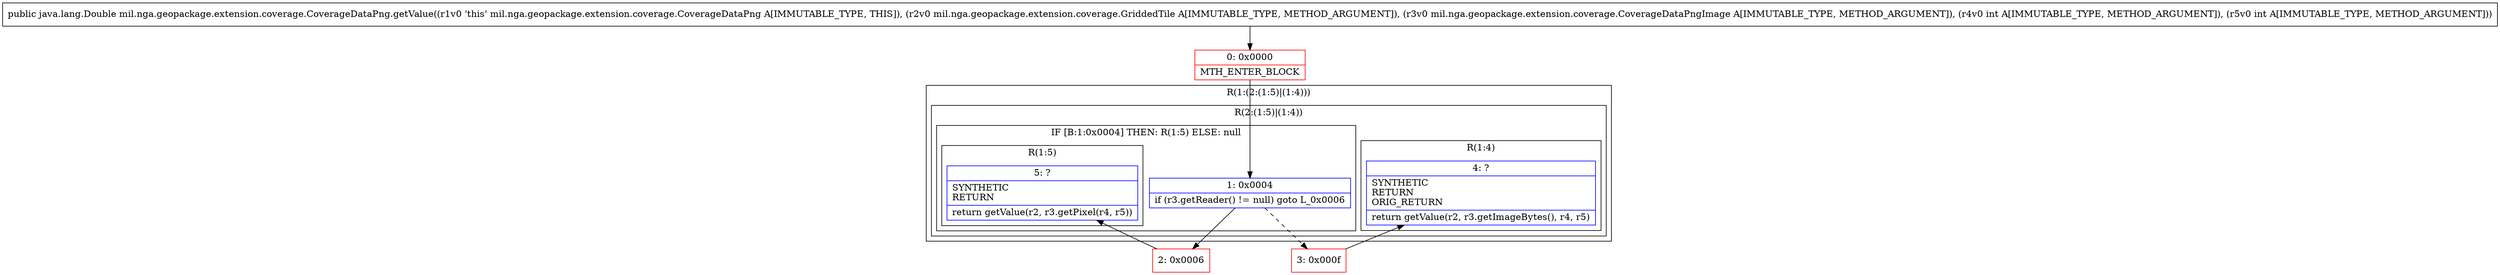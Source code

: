 digraph "CFG formil.nga.geopackage.extension.coverage.CoverageDataPng.getValue(Lmil\/nga\/geopackage\/extension\/coverage\/GriddedTile;Lmil\/nga\/geopackage\/extension\/coverage\/CoverageDataPngImage;II)Ljava\/lang\/Double;" {
subgraph cluster_Region_820591917 {
label = "R(1:(2:(1:5)|(1:4)))";
node [shape=record,color=blue];
subgraph cluster_Region_295567364 {
label = "R(2:(1:5)|(1:4))";
node [shape=record,color=blue];
subgraph cluster_IfRegion_1147217011 {
label = "IF [B:1:0x0004] THEN: R(1:5) ELSE: null";
node [shape=record,color=blue];
Node_1 [shape=record,label="{1\:\ 0x0004|if (r3.getReader() != null) goto L_0x0006\l}"];
subgraph cluster_Region_1630779054 {
label = "R(1:5)";
node [shape=record,color=blue];
Node_5 [shape=record,label="{5\:\ ?|SYNTHETIC\lRETURN\l|return getValue(r2, r3.getPixel(r4, r5))\l}"];
}
}
subgraph cluster_Region_407568368 {
label = "R(1:4)";
node [shape=record,color=blue];
Node_4 [shape=record,label="{4\:\ ?|SYNTHETIC\lRETURN\lORIG_RETURN\l|return getValue(r2, r3.getImageBytes(), r4, r5)\l}"];
}
}
}
Node_0 [shape=record,color=red,label="{0\:\ 0x0000|MTH_ENTER_BLOCK\l}"];
Node_2 [shape=record,color=red,label="{2\:\ 0x0006}"];
Node_3 [shape=record,color=red,label="{3\:\ 0x000f}"];
MethodNode[shape=record,label="{public java.lang.Double mil.nga.geopackage.extension.coverage.CoverageDataPng.getValue((r1v0 'this' mil.nga.geopackage.extension.coverage.CoverageDataPng A[IMMUTABLE_TYPE, THIS]), (r2v0 mil.nga.geopackage.extension.coverage.GriddedTile A[IMMUTABLE_TYPE, METHOD_ARGUMENT]), (r3v0 mil.nga.geopackage.extension.coverage.CoverageDataPngImage A[IMMUTABLE_TYPE, METHOD_ARGUMENT]), (r4v0 int A[IMMUTABLE_TYPE, METHOD_ARGUMENT]), (r5v0 int A[IMMUTABLE_TYPE, METHOD_ARGUMENT])) }"];
MethodNode -> Node_0;
Node_1 -> Node_2;
Node_1 -> Node_3[style=dashed];
Node_0 -> Node_1;
Node_2 -> Node_5;
Node_3 -> Node_4;
}


